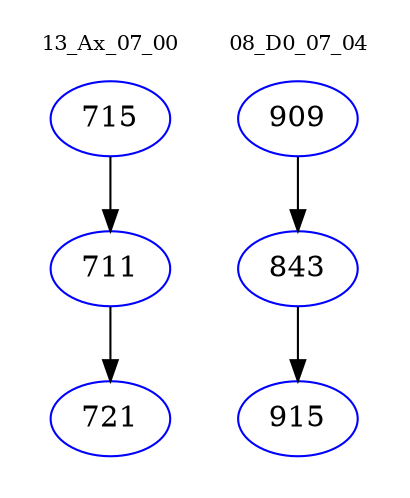 digraph{
subgraph cluster_0 {
color = white
label = "13_Ax_07_00";
fontsize=10;
T0_715 [label="715", color="blue"]
T0_715 -> T0_711 [color="black"]
T0_711 [label="711", color="blue"]
T0_711 -> T0_721 [color="black"]
T0_721 [label="721", color="blue"]
}
subgraph cluster_1 {
color = white
label = "08_D0_07_04";
fontsize=10;
T1_909 [label="909", color="blue"]
T1_909 -> T1_843 [color="black"]
T1_843 [label="843", color="blue"]
T1_843 -> T1_915 [color="black"]
T1_915 [label="915", color="blue"]
}
}

